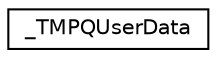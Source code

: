 digraph G
{
  edge [fontname="Helvetica",fontsize="10",labelfontname="Helvetica",labelfontsize="10"];
  node [fontname="Helvetica",fontsize="10",shape=record];
  rankdir="LR";
  Node1 [label="_TMPQUserData",height=0.2,width=0.4,color="black", fillcolor="white", style="filled",URL="$struct___t_m_p_q_user_data.html"];
}
